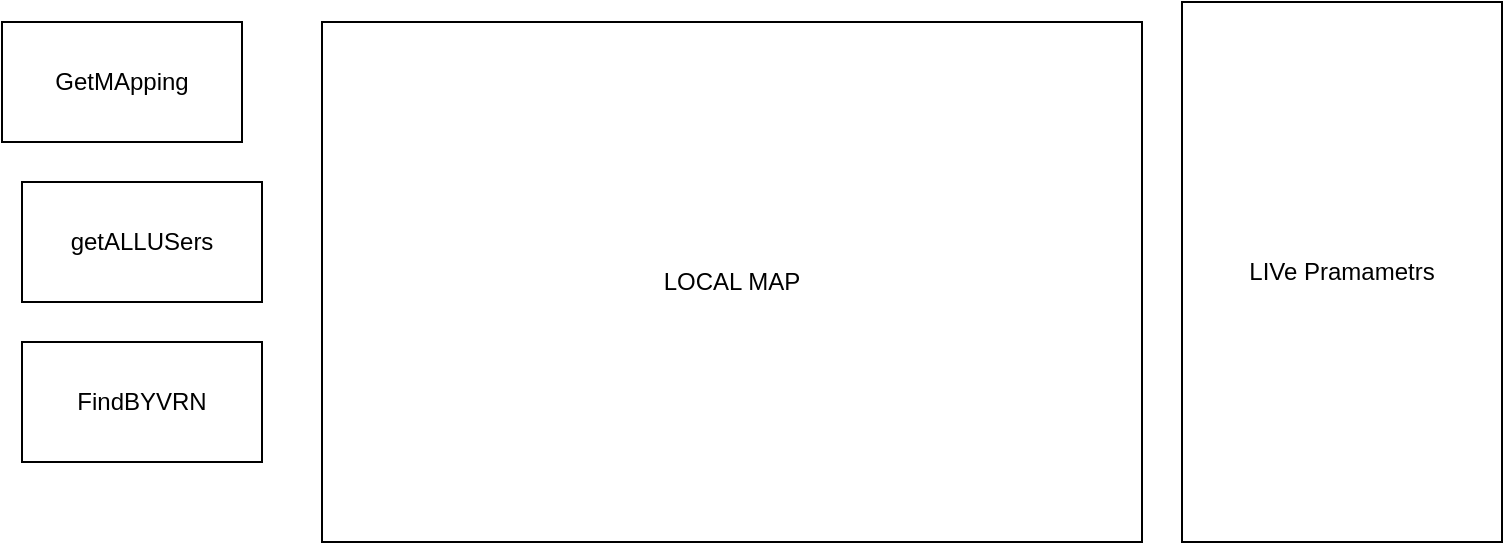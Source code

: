 <mxfile version="24.8.3">
  <diagram name="Page-1" id="UNcNeZMyiUnkGG7jn0h7">
    <mxGraphModel dx="1290" dy="617" grid="1" gridSize="10" guides="1" tooltips="1" connect="1" arrows="1" fold="1" page="1" pageScale="1" pageWidth="827" pageHeight="1169" math="0" shadow="0">
      <root>
        <mxCell id="0" />
        <mxCell id="1" parent="0" />
        <mxCell id="tPWnTf62V3t_OV4OScWw-1" value="GetMApping" style="rounded=0;whiteSpace=wrap;html=1;" vertex="1" parent="1">
          <mxGeometry x="60" y="60" width="120" height="60" as="geometry" />
        </mxCell>
        <mxCell id="tPWnTf62V3t_OV4OScWw-2" value="getALLUSers" style="rounded=0;whiteSpace=wrap;html=1;" vertex="1" parent="1">
          <mxGeometry x="70" y="140" width="120" height="60" as="geometry" />
        </mxCell>
        <mxCell id="tPWnTf62V3t_OV4OScWw-3" value="FindBYVRN" style="rounded=0;whiteSpace=wrap;html=1;" vertex="1" parent="1">
          <mxGeometry x="70" y="220" width="120" height="60" as="geometry" />
        </mxCell>
        <mxCell id="tPWnTf62V3t_OV4OScWw-4" value="LOCAL MAP" style="rounded=0;whiteSpace=wrap;html=1;" vertex="1" parent="1">
          <mxGeometry x="220" y="60" width="410" height="260" as="geometry" />
        </mxCell>
        <mxCell id="tPWnTf62V3t_OV4OScWw-5" value="LIVe Pramametrs" style="rounded=0;whiteSpace=wrap;html=1;" vertex="1" parent="1">
          <mxGeometry x="650" y="50" width="160" height="270" as="geometry" />
        </mxCell>
      </root>
    </mxGraphModel>
  </diagram>
</mxfile>

